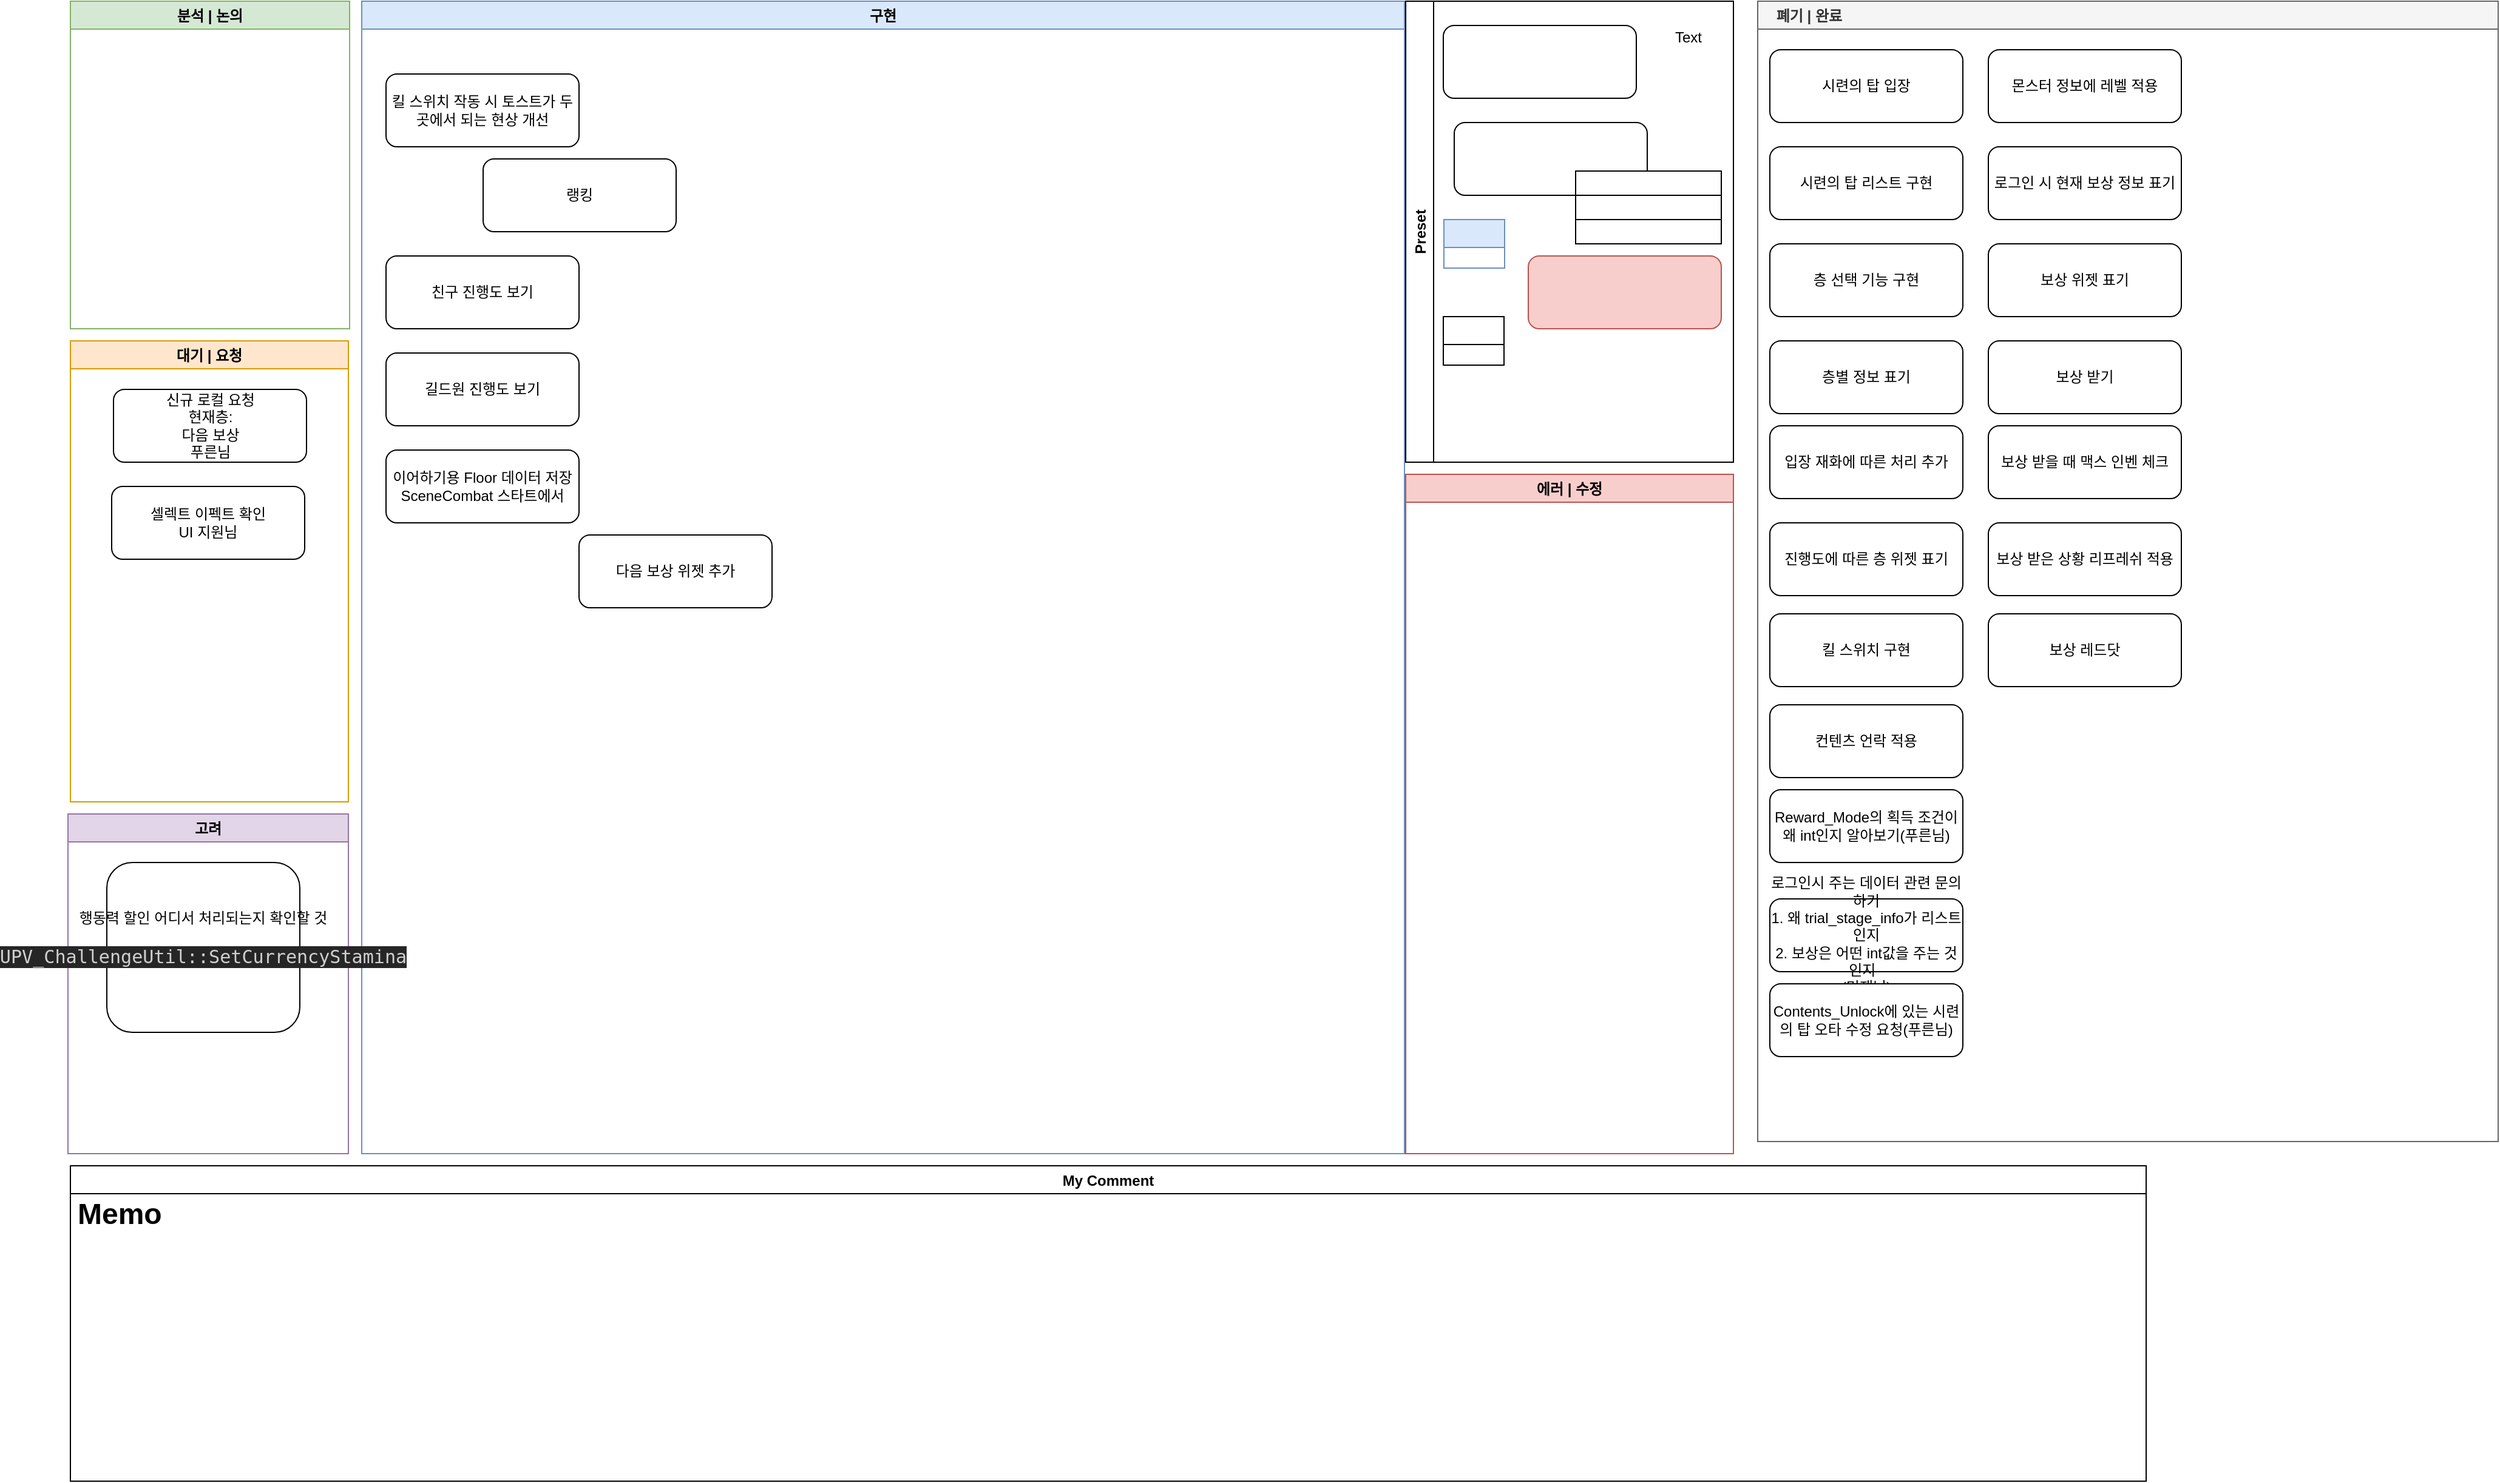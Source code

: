 <mxfile version="24.4.4" type="github">
  <diagram id="sQ8EXhfYu_Z4RW1TYD9f" name="Page-1">
    <mxGraphModel dx="2514" dy="878" grid="1" gridSize="10" guides="1" tooltips="1" connect="0" arrows="1" fold="1" page="1" pageScale="1" pageWidth="827" pageHeight="1169" math="0" shadow="0">
      <root>
        <mxCell id="0" />
        <mxCell id="1" parent="0" />
        <mxCell id="wOnGFkAYj0Utu0_wV-MN-16" value="구현" style="swimlane;fillColor=#dae8fc;strokeColor=#6c8ebf;" parent="1" vertex="1">
          <mxGeometry x="270" y="50" width="859" height="950" as="geometry" />
        </mxCell>
        <mxCell id="loLB35hQQc__Ai0n8xd4-3" value="랭킹" style="rounded=1;whiteSpace=wrap;html=1;" vertex="1" parent="wOnGFkAYj0Utu0_wV-MN-16">
          <mxGeometry x="100" y="130" width="159" height="60" as="geometry" />
        </mxCell>
        <mxCell id="loLB35hQQc__Ai0n8xd4-4" value="친구 진행도 보기" style="rounded=1;whiteSpace=wrap;html=1;" vertex="1" parent="wOnGFkAYj0Utu0_wV-MN-16">
          <mxGeometry x="20" y="210" width="159" height="60" as="geometry" />
        </mxCell>
        <mxCell id="loLB35hQQc__Ai0n8xd4-5" value="길드원 진행도 보기" style="rounded=1;whiteSpace=wrap;html=1;" vertex="1" parent="wOnGFkAYj0Utu0_wV-MN-16">
          <mxGeometry x="20" y="290" width="159" height="60" as="geometry" />
        </mxCell>
        <mxCell id="loLB35hQQc__Ai0n8xd4-20" value="이어하기용 Floor 데이터 저장&lt;br&gt;SceneCombat 스타트에서" style="rounded=1;whiteSpace=wrap;html=1;" vertex="1" parent="wOnGFkAYj0Utu0_wV-MN-16">
          <mxGeometry x="20" y="370" width="159" height="60" as="geometry" />
        </mxCell>
        <mxCell id="loLB35hQQc__Ai0n8xd4-13" value="킬 스위치 작동 시 토스트가 두 곳에서 되는 현상 개선" style="rounded=1;whiteSpace=wrap;html=1;" vertex="1" parent="wOnGFkAYj0Utu0_wV-MN-16">
          <mxGeometry x="20" y="60" width="159" height="60" as="geometry" />
        </mxCell>
        <mxCell id="loLB35hQQc__Ai0n8xd4-23" value="다음 보상 위젯 추가" style="rounded=1;whiteSpace=wrap;html=1;" vertex="1" parent="wOnGFkAYj0Utu0_wV-MN-16">
          <mxGeometry x="179" y="440" width="159" height="60" as="geometry" />
        </mxCell>
        <mxCell id="wOnGFkAYj0Utu0_wV-MN-17" value="분석 | 논의" style="swimlane;strokeColor=#82b366;fillColor=#D5E8D4;" parent="1" vertex="1">
          <mxGeometry x="30" y="50" width="230" height="270" as="geometry" />
        </mxCell>
        <mxCell id="MTrl5ynQiznJmTlUDSWs-4" value="대기 | 요청" style="swimlane;strokeColor=#d79b00;fillColor=#ffe6cc;" parent="1" vertex="1">
          <mxGeometry x="30" y="330" width="229" height="380" as="geometry" />
        </mxCell>
        <mxCell id="loLB35hQQc__Ai0n8xd4-22" value="신규 로컬 요청&lt;br&gt;현재층:&lt;div&gt;다음 보상&lt;/div&gt;&lt;div&gt;푸른님&lt;/div&gt;" style="rounded=1;whiteSpace=wrap;html=1;" vertex="1" parent="MTrl5ynQiznJmTlUDSWs-4">
          <mxGeometry x="35.5" y="40" width="159" height="60" as="geometry" />
        </mxCell>
        <mxCell id="loLB35hQQc__Ai0n8xd4-24" value="셀렉트 이펙트 확인&lt;br&gt;UI 지원님" style="rounded=1;whiteSpace=wrap;html=1;" vertex="1" parent="MTrl5ynQiznJmTlUDSWs-4">
          <mxGeometry x="34" y="120" width="159" height="60" as="geometry" />
        </mxCell>
        <mxCell id="hDPYIisuoytdxOGGVnbc-3" value="    폐기 | 완료" style="swimlane;strokeColor=#666666;fillColor=#f5f5f5;fontColor=#333333;align=left;" parent="1" vertex="1">
          <mxGeometry x="1420" y="50" width="610" height="940" as="geometry">
            <mxRectangle x="1130" y="50" width="90" height="23" as="alternateBounds" />
          </mxGeometry>
        </mxCell>
        <mxCell id="U6G1Snlq9G3L8RfConAO-1" value="시련의 탑 입장" style="rounded=1;whiteSpace=wrap;html=1;" parent="hDPYIisuoytdxOGGVnbc-3" vertex="1">
          <mxGeometry x="10" y="40" width="159" height="60" as="geometry" />
        </mxCell>
        <mxCell id="KzR6uSGkWvc5jmkU1Vno-1" value="시련의 탑 리스트 구현" style="rounded=1;whiteSpace=wrap;html=1;" parent="hDPYIisuoytdxOGGVnbc-3" vertex="1">
          <mxGeometry x="10" y="120" width="159" height="60" as="geometry" />
        </mxCell>
        <mxCell id="KzR6uSGkWvc5jmkU1Vno-2" value="층 선택 기능 구현" style="rounded=1;whiteSpace=wrap;html=1;" parent="hDPYIisuoytdxOGGVnbc-3" vertex="1">
          <mxGeometry x="10" y="200" width="159" height="60" as="geometry" />
        </mxCell>
        <mxCell id="loLB35hQQc__Ai0n8xd4-1" value="층별 정보 표기" style="rounded=1;whiteSpace=wrap;html=1;" vertex="1" parent="hDPYIisuoytdxOGGVnbc-3">
          <mxGeometry x="10" y="280" width="159" height="60" as="geometry" />
        </mxCell>
        <mxCell id="loLB35hQQc__Ai0n8xd4-2" value="입장 재화에 따른 처리 추가" style="rounded=1;whiteSpace=wrap;html=1;" vertex="1" parent="hDPYIisuoytdxOGGVnbc-3">
          <mxGeometry x="10" y="350" width="159" height="60" as="geometry" />
        </mxCell>
        <mxCell id="loLB35hQQc__Ai0n8xd4-8" value="진행도에 따른 층 위젯 표기" style="rounded=1;whiteSpace=wrap;html=1;" vertex="1" parent="hDPYIisuoytdxOGGVnbc-3">
          <mxGeometry x="10" y="430" width="159" height="60" as="geometry" />
        </mxCell>
        <mxCell id="cQT0x60TEEhq_TcZNhzu-10" value="킬 스위치 구현" style="rounded=1;whiteSpace=wrap;html=1;" parent="hDPYIisuoytdxOGGVnbc-3" vertex="1">
          <mxGeometry x="10" y="505" width="159" height="60" as="geometry" />
        </mxCell>
        <mxCell id="loLB35hQQc__Ai0n8xd4-12" value="컨텐츠 언락 적용" style="rounded=1;whiteSpace=wrap;html=1;" vertex="1" parent="hDPYIisuoytdxOGGVnbc-3">
          <mxGeometry x="10" y="580" width="159" height="60" as="geometry" />
        </mxCell>
        <mxCell id="loLB35hQQc__Ai0n8xd4-18" value="로그인시 주는 데이터 관련 문의 하기&lt;div&gt;1. 왜 trial_stage_info가 리스트인지&lt;/div&gt;&lt;div&gt;2. 보상은 어떤 int값을 주는 것인지&amp;nbsp;&amp;nbsp;&lt;br&gt;(민재님)&lt;/div&gt;" style="rounded=1;whiteSpace=wrap;html=1;" vertex="1" parent="hDPYIisuoytdxOGGVnbc-3">
          <mxGeometry x="10" y="740" width="159" height="60" as="geometry" />
        </mxCell>
        <mxCell id="loLB35hQQc__Ai0n8xd4-17" value="Reward_Mode의 획득 조건이 왜 int인지 알아보기(푸른님)" style="rounded=1;whiteSpace=wrap;html=1;" vertex="1" parent="hDPYIisuoytdxOGGVnbc-3">
          <mxGeometry x="10" y="650" width="159" height="60" as="geometry" />
        </mxCell>
        <mxCell id="loLB35hQQc__Ai0n8xd4-14" value="Contents_Unlock에 있는 시련의 탑 오타 수정 요청(푸른님)" style="rounded=1;whiteSpace=wrap;html=1;" vertex="1" parent="hDPYIisuoytdxOGGVnbc-3">
          <mxGeometry x="10" y="810" width="159" height="60" as="geometry" />
        </mxCell>
        <mxCell id="loLB35hQQc__Ai0n8xd4-19" value="몬스터 정보에 레벨 적용" style="rounded=1;whiteSpace=wrap;html=1;" vertex="1" parent="hDPYIisuoytdxOGGVnbc-3">
          <mxGeometry x="190" y="40" width="159" height="60" as="geometry" />
        </mxCell>
        <mxCell id="loLB35hQQc__Ai0n8xd4-16" value="로그인 시 현재 보상 정보 표기" style="rounded=1;whiteSpace=wrap;html=1;" vertex="1" parent="hDPYIisuoytdxOGGVnbc-3">
          <mxGeometry x="190" y="120" width="159" height="60" as="geometry" />
        </mxCell>
        <mxCell id="loLB35hQQc__Ai0n8xd4-15" value="보상 위젯 표기" style="rounded=1;whiteSpace=wrap;html=1;" vertex="1" parent="hDPYIisuoytdxOGGVnbc-3">
          <mxGeometry x="190" y="200" width="159" height="60" as="geometry" />
        </mxCell>
        <mxCell id="loLB35hQQc__Ai0n8xd4-6" value="보상 받기" style="rounded=1;whiteSpace=wrap;html=1;" vertex="1" parent="hDPYIisuoytdxOGGVnbc-3">
          <mxGeometry x="190" y="280" width="159" height="60" as="geometry" />
        </mxCell>
        <mxCell id="loLB35hQQc__Ai0n8xd4-10" value="보상 받을 때 맥스 인벤 체크" style="rounded=1;whiteSpace=wrap;html=1;" vertex="1" parent="hDPYIisuoytdxOGGVnbc-3">
          <mxGeometry x="190" y="350" width="159" height="60" as="geometry" />
        </mxCell>
        <mxCell id="loLB35hQQc__Ai0n8xd4-11" value="보상 받은 상황 리프레쉬 적용" style="rounded=1;whiteSpace=wrap;html=1;" vertex="1" parent="hDPYIisuoytdxOGGVnbc-3">
          <mxGeometry x="190" y="430" width="159" height="60" as="geometry" />
        </mxCell>
        <mxCell id="loLB35hQQc__Ai0n8xd4-7" value="보상 레드닷" style="rounded=1;whiteSpace=wrap;html=1;" vertex="1" parent="hDPYIisuoytdxOGGVnbc-3">
          <mxGeometry x="190" y="505" width="159" height="60" as="geometry" />
        </mxCell>
        <mxCell id="6kkVd8V_ymKgZ0_L0vxy-3" value="My Comment" style="swimlane;" parent="1" vertex="1">
          <mxGeometry x="30" y="1010" width="1710" height="260" as="geometry">
            <mxRectangle x="49" y="720" width="100" height="23" as="alternateBounds" />
          </mxGeometry>
        </mxCell>
        <mxCell id="KfCYHrgsOKh0RXw9eGPa-2" value="&lt;h1&gt;Memo&lt;/h1&gt;&lt;div&gt;&lt;br&gt;&lt;/div&gt;" style="text;html=1;strokeColor=none;fillColor=none;spacing=5;spacingTop=-20;whiteSpace=wrap;overflow=hidden;rounded=0;align=left;" parent="6kkVd8V_ymKgZ0_L0vxy-3" vertex="1">
          <mxGeometry x="1" y="20" width="1070" height="240" as="geometry" />
        </mxCell>
        <mxCell id="wOnGFkAYj0Utu0_wV-MN-18" value="고려" style="swimlane;fillColor=#e1d5e7;strokeColor=#9673a6;" parent="1" vertex="1">
          <mxGeometry x="28" y="720" width="231" height="280" as="geometry" />
        </mxCell>
        <mxCell id="loLB35hQQc__Ai0n8xd4-9" value="행동력 할인 어디서 처리되는지 확인할 것&lt;br&gt;&lt;div style=&quot;background-color:#262626;color:#d0d0d0&quot;&gt;&lt;pre style=&quot;font-family:&#39;JetBrains Mono&#39;,monospace;font-size:11.3pt;&quot;&gt;UPV_ChallengeUtil::SetCurrencyStamina&lt;/pre&gt;&lt;/div&gt;" style="rounded=1;whiteSpace=wrap;html=1;" vertex="1" parent="wOnGFkAYj0Utu0_wV-MN-18">
          <mxGeometry x="32" y="40" width="159" height="140" as="geometry" />
        </mxCell>
        <mxCell id="oumLD8d3DvaTa1NXrWpt-27" value="Preset" style="swimlane;horizontal=0;" parent="1" vertex="1">
          <mxGeometry x="1130" y="50" width="270" height="380" as="geometry" />
        </mxCell>
        <mxCell id="oumLD8d3DvaTa1NXrWpt-32" value="" style="swimlane;fillColor=#dae8fc;strokeColor=#6c8ebf;" parent="oumLD8d3DvaTa1NXrWpt-27" vertex="1" collapsed="1">
          <mxGeometry x="31.5" y="180" width="50" height="40" as="geometry">
            <mxRectangle x="31.5" y="180" width="219.5" height="60" as="alternateBounds" />
          </mxGeometry>
        </mxCell>
        <mxCell id="oumLD8d3DvaTa1NXrWpt-34" value="" style="swimlane;" parent="oumLD8d3DvaTa1NXrWpt-27" vertex="1" collapsed="1">
          <mxGeometry x="31" y="260" width="50" height="40" as="geometry">
            <mxRectangle x="31" y="260" width="219" height="50" as="alternateBounds" />
          </mxGeometry>
        </mxCell>
        <mxCell id="Fb32EvJjGHJRLybvlaYY-3" value="Text" style="text;html=1;align=left;verticalAlign=middle;resizable=0;points=[];autosize=1;strokeColor=none;" parent="oumLD8d3DvaTa1NXrWpt-27" vertex="1">
          <mxGeometry x="220" y="20" width="40" height="20" as="geometry" />
        </mxCell>
        <mxCell id="tH88tRurDEZZYX3UZ1Wb-1" value="" style="rounded=1;whiteSpace=wrap;html=1;" parent="oumLD8d3DvaTa1NXrWpt-27" vertex="1">
          <mxGeometry x="31" y="20" width="159" height="60" as="geometry" />
        </mxCell>
        <mxCell id="8vmb4RLjWRvc2X2qJKQM-1" value="" style="rounded=1;whiteSpace=wrap;html=1;fillColor=#f8cecc;strokeColor=#b85450;" parent="oumLD8d3DvaTa1NXrWpt-27" vertex="1">
          <mxGeometry x="101" y="210" width="159" height="60" as="geometry" />
        </mxCell>
        <mxCell id="Lh-9QCx4mtw0z8OulHlL-3" value="" style="group" parent="oumLD8d3DvaTa1NXrWpt-27" vertex="1" connectable="0">
          <mxGeometry x="40" y="100" width="220" height="100" as="geometry" />
        </mxCell>
        <mxCell id="Lh-9QCx4mtw0z8OulHlL-2" value="" style="rounded=0;whiteSpace=wrap;html=1;" parent="Lh-9QCx4mtw0z8OulHlL-3" vertex="1">
          <mxGeometry x="100" y="80" width="120" height="20" as="geometry" />
        </mxCell>
        <mxCell id="oumLD8d3DvaTa1NXrWpt-28" value="" style="rounded=1;whiteSpace=wrap;html=1;" parent="Lh-9QCx4mtw0z8OulHlL-3" vertex="1">
          <mxGeometry width="159" height="60" as="geometry" />
        </mxCell>
        <mxCell id="oumLD8d3DvaTa1NXrWpt-29" value="" style="rounded=0;whiteSpace=wrap;html=1;" parent="Lh-9QCx4mtw0z8OulHlL-3" vertex="1">
          <mxGeometry x="100" y="60" width="120" height="20" as="geometry" />
        </mxCell>
        <mxCell id="oumLD8d3DvaTa1NXrWpt-30" value="" style="rounded=0;whiteSpace=wrap;html=1;" parent="Lh-9QCx4mtw0z8OulHlL-3" vertex="1">
          <mxGeometry x="100" y="40" width="120" height="20" as="geometry" />
        </mxCell>
        <mxCell id="9A0mLHsorhuxDrabdEOj-9" value="에러 | 수정" style="swimlane;fillColor=#f8cecc;strokeColor=#b85450;startSize=23;" parent="1" vertex="1">
          <mxGeometry x="1130" y="440" width="270" height="560" as="geometry">
            <mxRectangle x="620" y="440" width="90" height="23" as="alternateBounds" />
          </mxGeometry>
        </mxCell>
      </root>
    </mxGraphModel>
  </diagram>
</mxfile>
